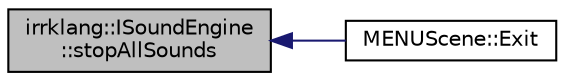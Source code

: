 digraph "irrklang::ISoundEngine::stopAllSounds"
{
  bgcolor="transparent";
  edge [fontname="Helvetica",fontsize="10",labelfontname="Helvetica",labelfontsize="10"];
  node [fontname="Helvetica",fontsize="10",shape=record];
  rankdir="LR";
  Node1 [label="irrklang::ISoundEngine\l::stopAllSounds",height=0.2,width=0.4,color="black", fillcolor="grey75", style="filled", fontcolor="black"];
  Node1 -> Node2 [dir="back",color="midnightblue",fontsize="10",style="solid",fontname="Helvetica"];
  Node2 [label="MENUScene::Exit",height=0.2,width=0.4,color="black",URL="$classMENUScene.html#ab8f9680e38a47e6c124a8b4cb03e2432",tooltip="Exit. "];
}
